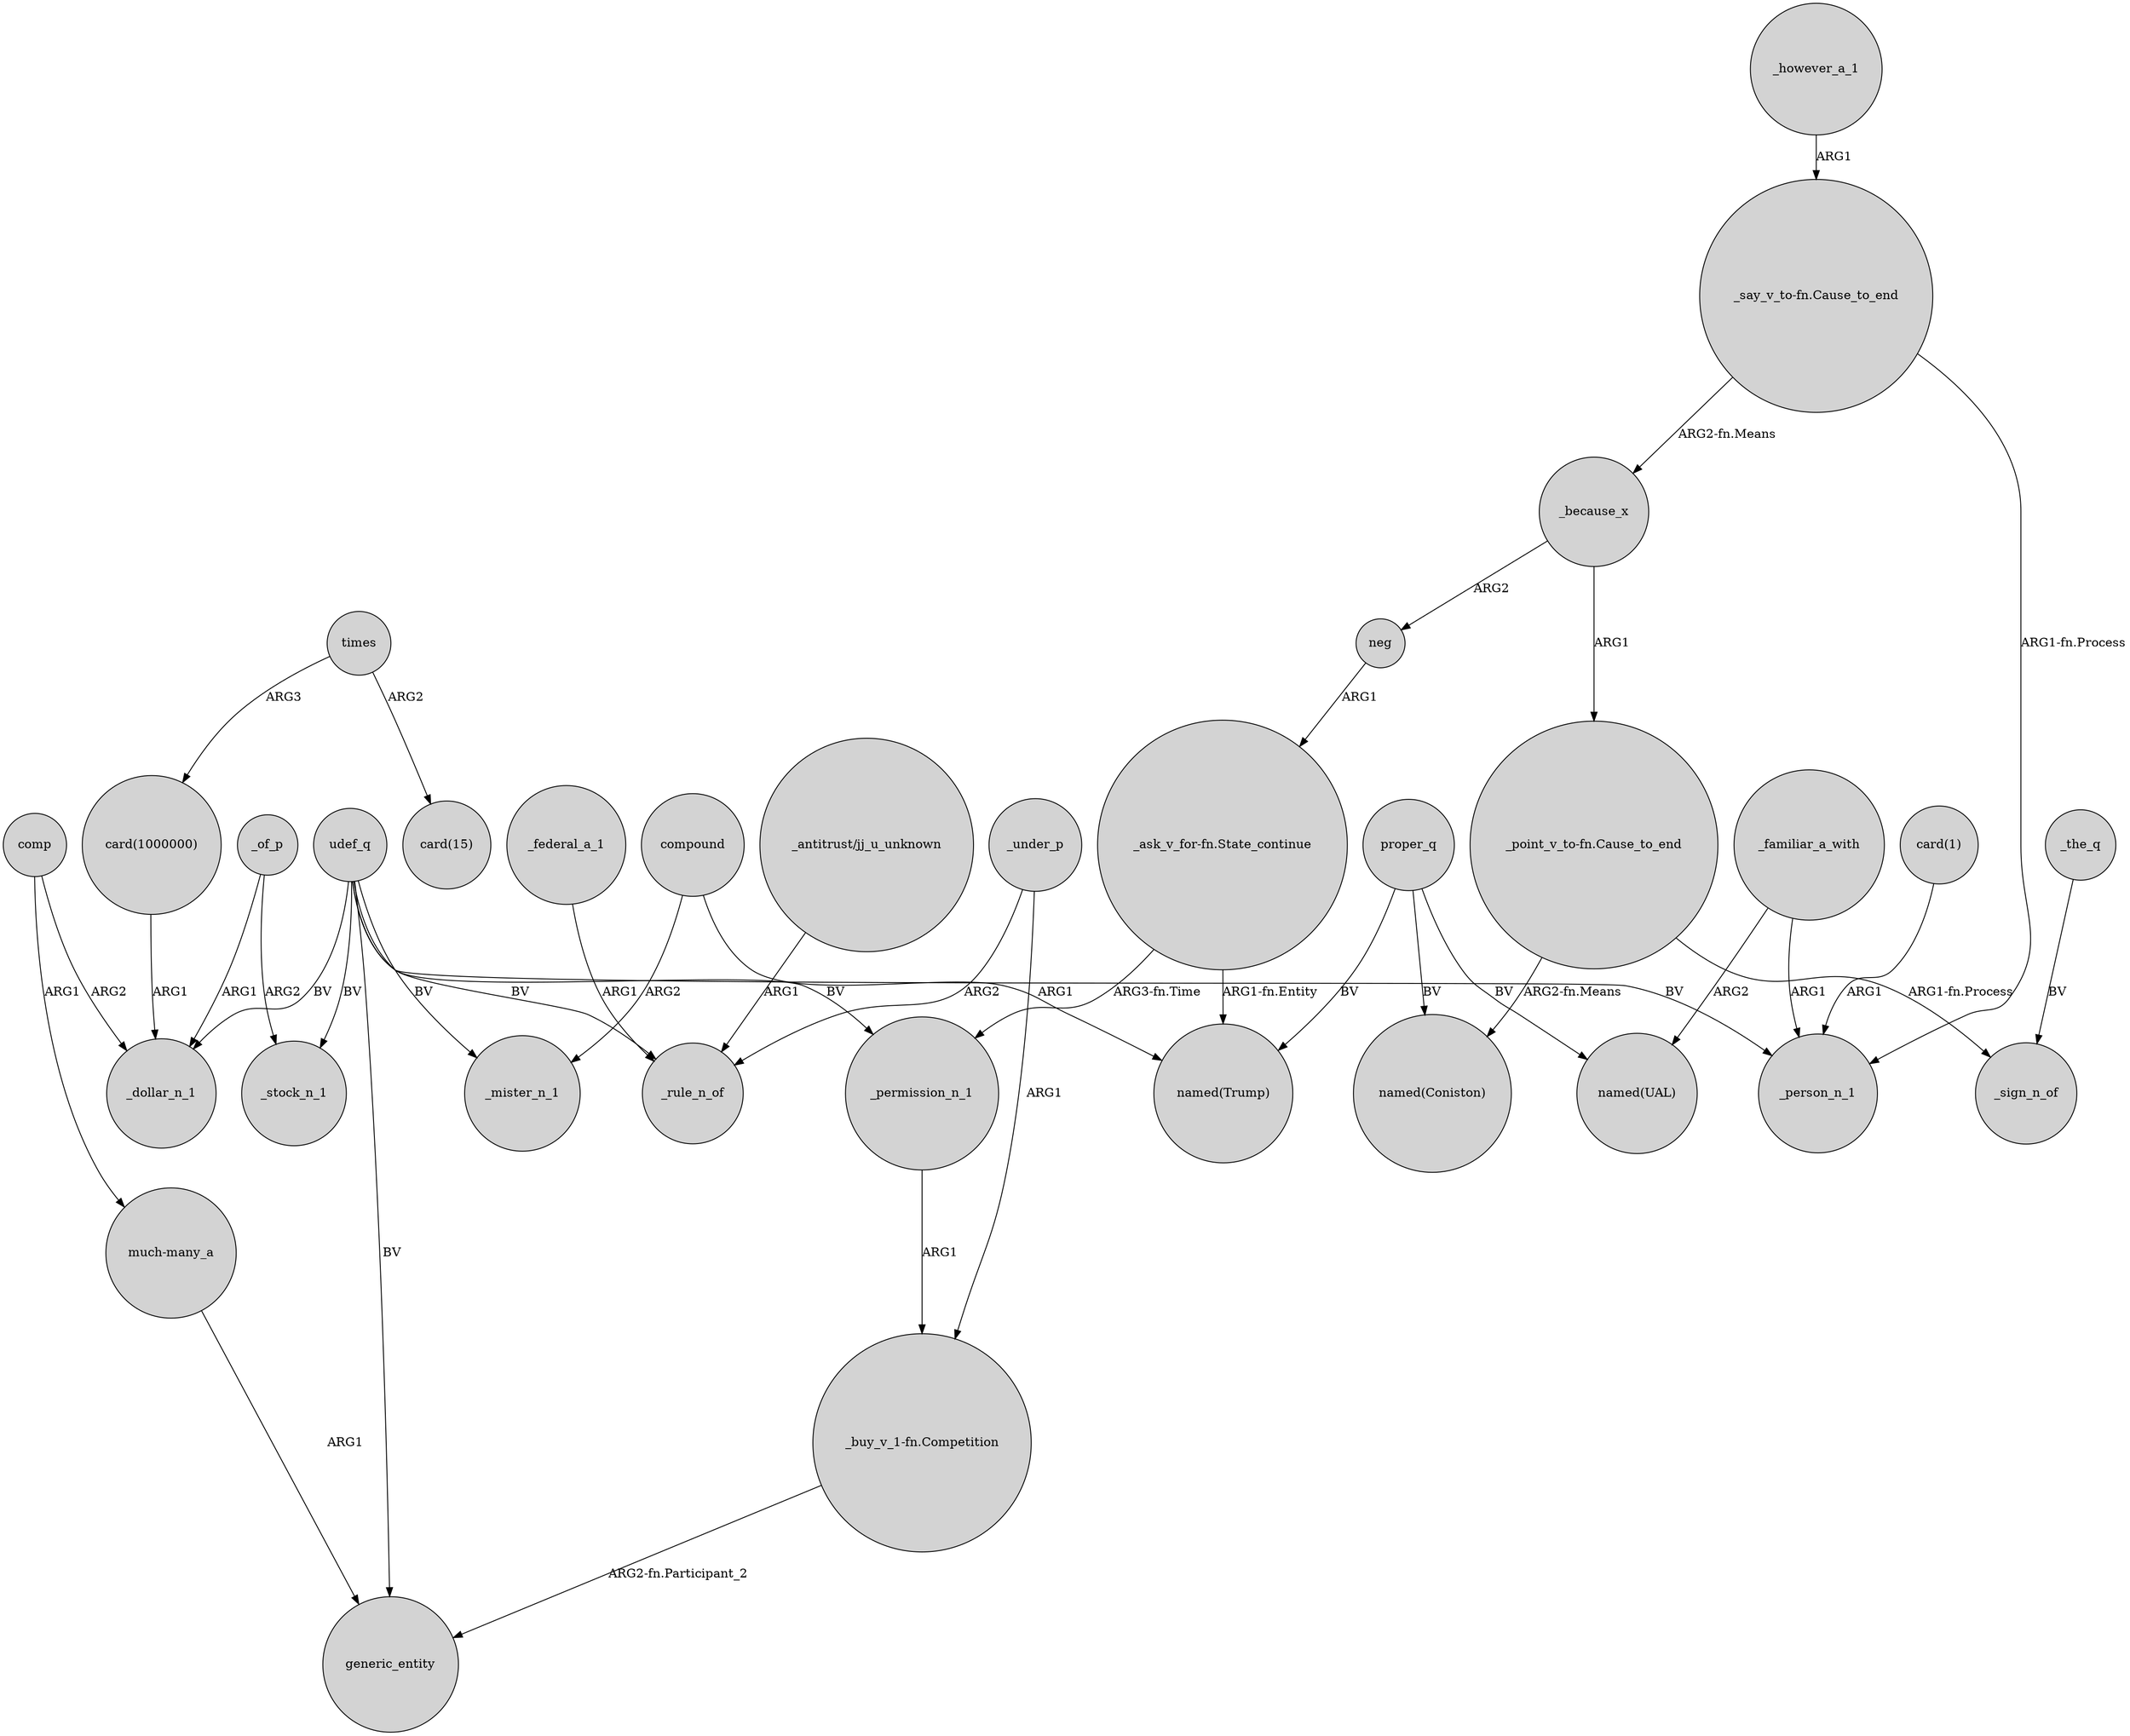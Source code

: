 digraph {
	node [shape=circle style=filled]
	_of_p -> _dollar_n_1 [label=ARG1]
	"_say_v_to-fn.Cause_to_end" -> _because_x [label="ARG2-fn.Means"]
	compound -> _mister_n_1 [label=ARG2]
	proper_q -> "named(Coniston)" [label=BV]
	comp -> _dollar_n_1 [label=ARG2]
	compound -> "named(Trump)" [label=ARG1]
	_under_p -> _rule_n_of [label=ARG2]
	times -> "card(1000000)" [label=ARG3]
	udef_q -> _mister_n_1 [label=BV]
	udef_q -> generic_entity [label=BV]
	"_point_v_to-fn.Cause_to_end" -> _sign_n_of [label="ARG1-fn.Process"]
	proper_q -> "named(UAL)" [label=BV]
	times -> "card(15)" [label=ARG2]
	_familiar_a_with -> "named(UAL)" [label=ARG2]
	udef_q -> _stock_n_1 [label=BV]
	comp -> "much-many_a" [label=ARG1]
	"card(1)" -> _person_n_1 [label=ARG1]
	"much-many_a" -> generic_entity [label=ARG1]
	_familiar_a_with -> _person_n_1 [label=ARG1]
	udef_q -> _dollar_n_1 [label=BV]
	neg -> "_ask_v_for-fn.State_continue" [label=ARG1]
	_because_x -> "_point_v_to-fn.Cause_to_end" [label=ARG1]
	"card(1000000)" -> _dollar_n_1 [label=ARG1]
	udef_q -> _rule_n_of [label=BV]
	"_buy_v_1-fn.Competition" -> generic_entity [label="ARG2-fn.Participant_2"]
	_of_p -> _stock_n_1 [label=ARG2]
	udef_q -> _person_n_1 [label=BV]
	_federal_a_1 -> _rule_n_of [label=ARG1]
	proper_q -> "named(Trump)" [label=BV]
	"_antitrust/jj_u_unknown" -> _rule_n_of [label=ARG1]
	udef_q -> _permission_n_1 [label=BV]
	_permission_n_1 -> "_buy_v_1-fn.Competition" [label=ARG1]
	_however_a_1 -> "_say_v_to-fn.Cause_to_end" [label=ARG1]
	"_say_v_to-fn.Cause_to_end" -> _person_n_1 [label="ARG1-fn.Process"]
	"_point_v_to-fn.Cause_to_end" -> "named(Coniston)" [label="ARG2-fn.Means"]
	_under_p -> "_buy_v_1-fn.Competition" [label=ARG1]
	"_ask_v_for-fn.State_continue" -> "named(Trump)" [label="ARG1-fn.Entity"]
	_because_x -> neg [label=ARG2]
	_the_q -> _sign_n_of [label=BV]
	"_ask_v_for-fn.State_continue" -> _permission_n_1 [label="ARG3-fn.Time"]
}
